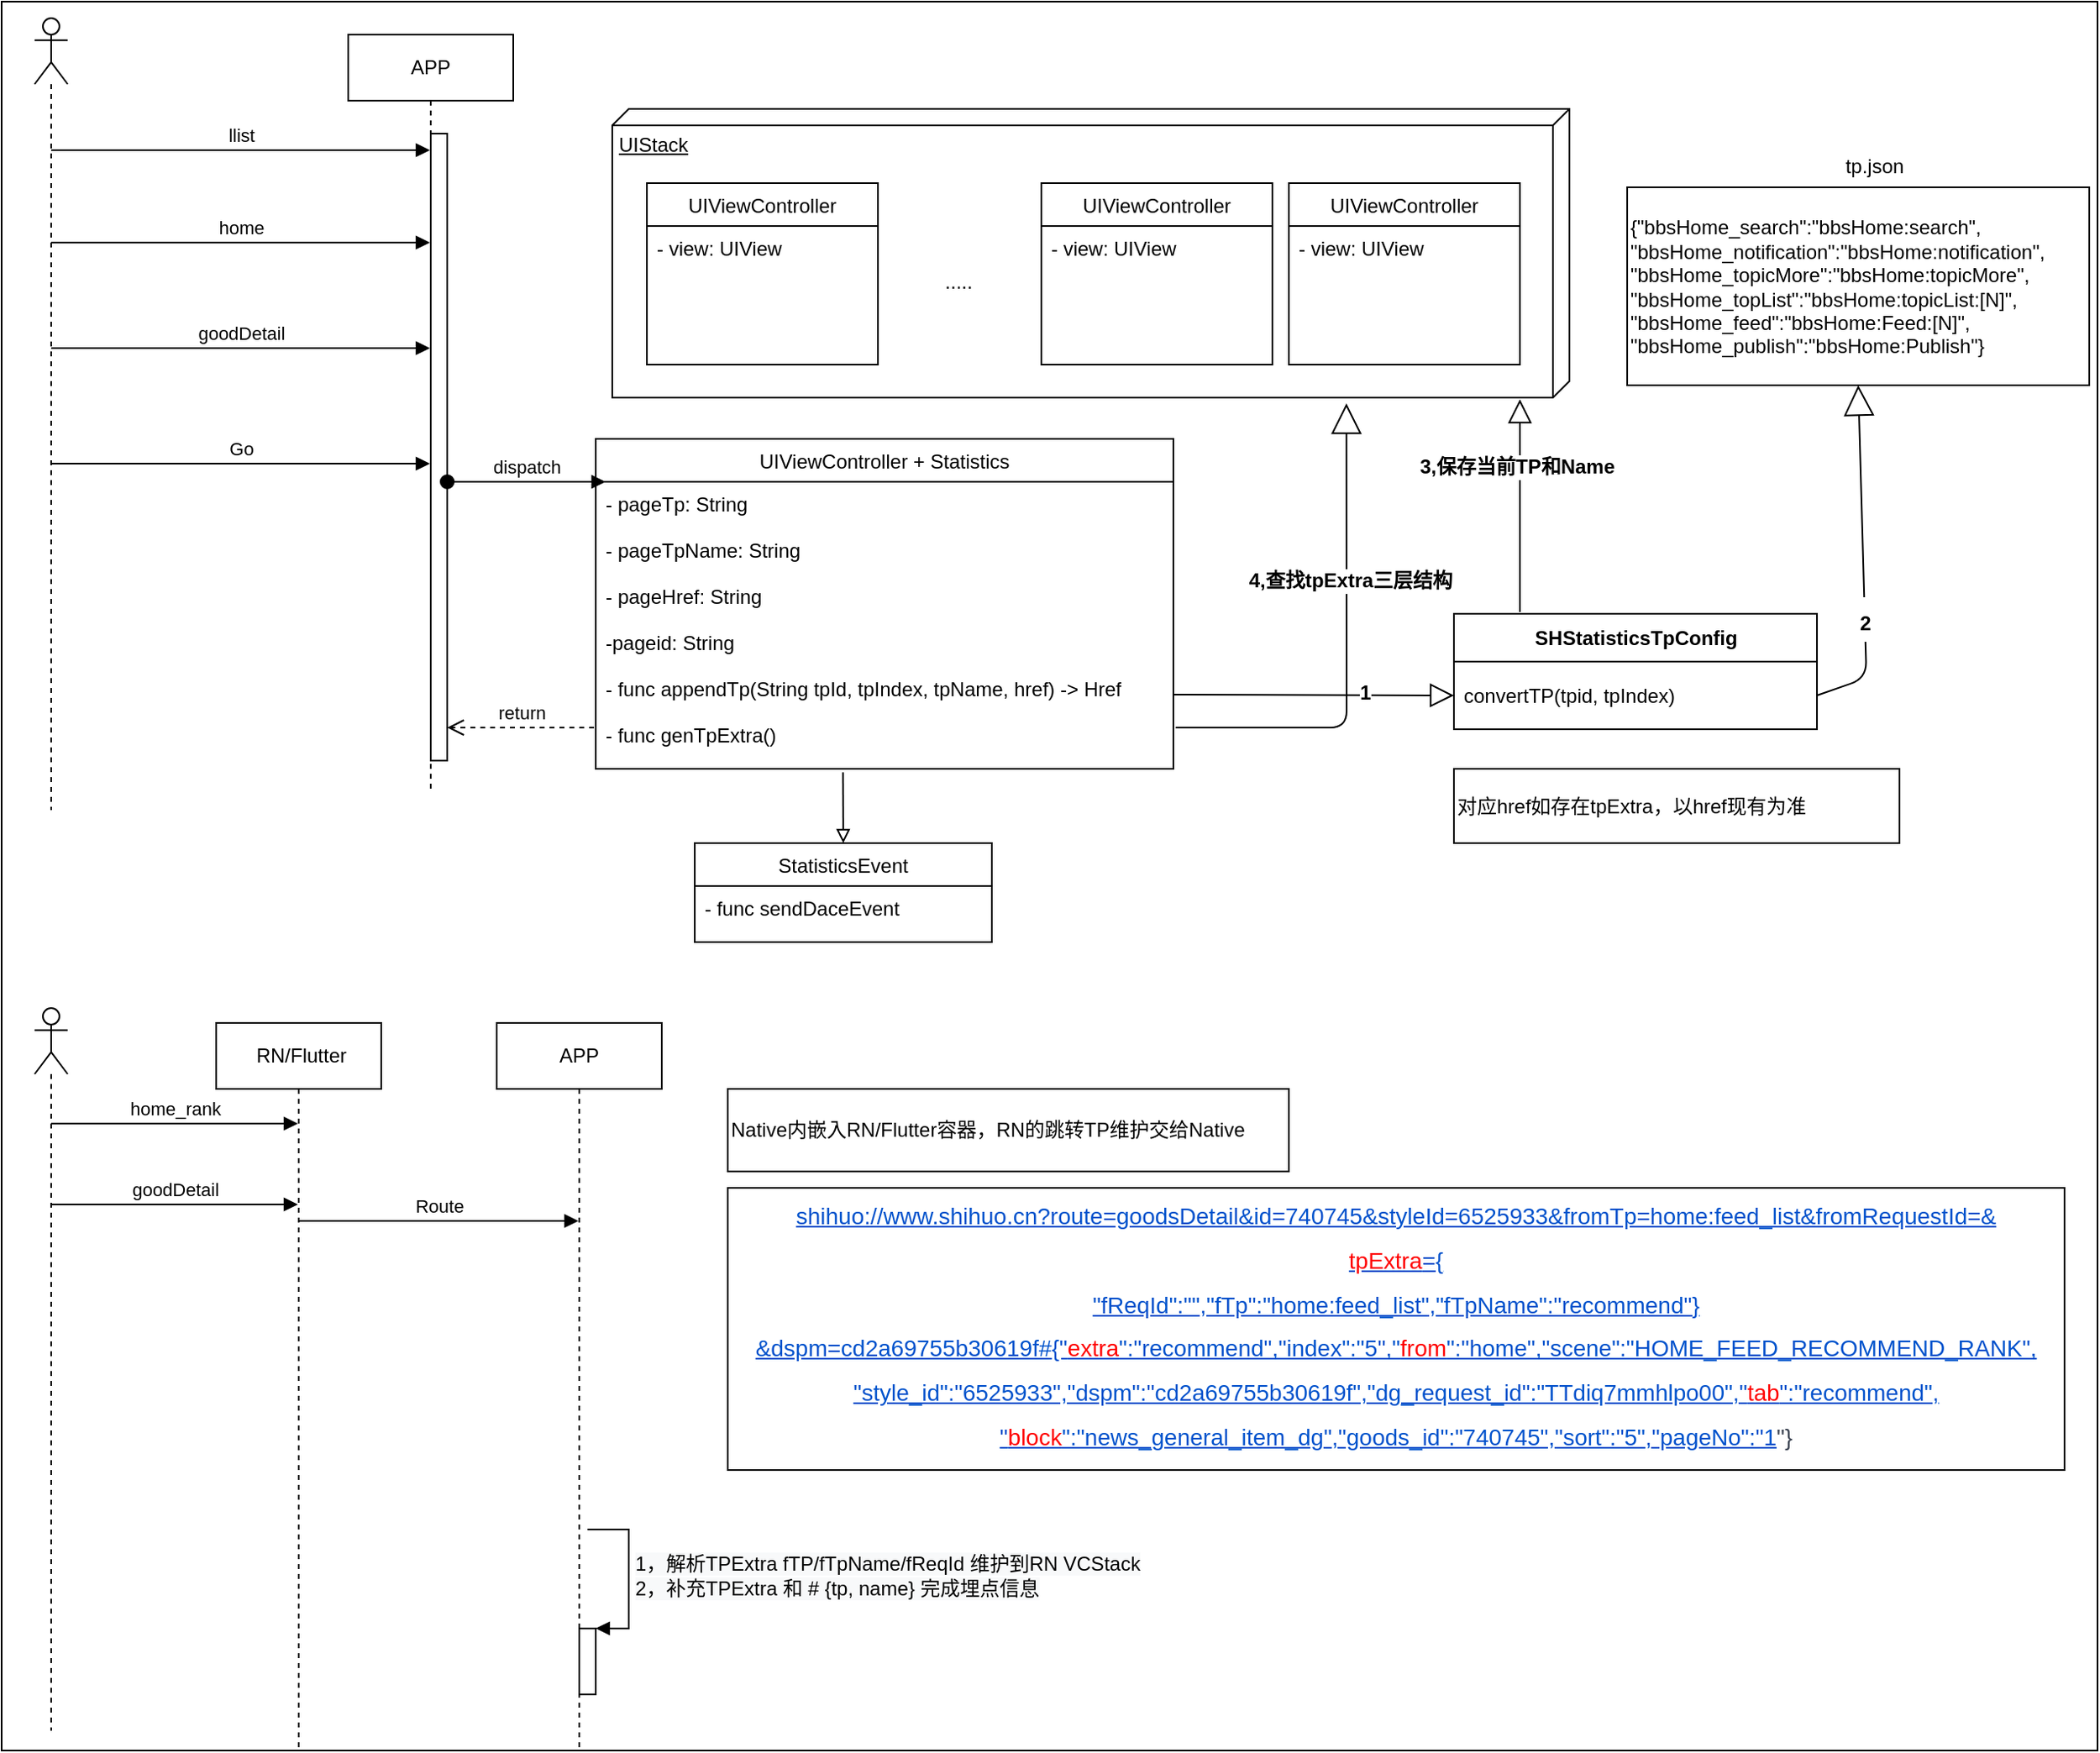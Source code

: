 <mxfile version="13.10.1" type="github">
  <diagram id="Gv3IoVOVaqEcXU43pG7Q" name="Page-1">
    <mxGraphModel dx="1426" dy="714" grid="1" gridSize="10" guides="1" tooltips="1" connect="1" arrows="1" fold="1" page="1" pageScale="1" pageWidth="827" pageHeight="1169" math="0" shadow="0">
      <root>
        <mxCell id="0" />
        <mxCell id="1" parent="0" />
        <mxCell id="IlLnjYoz1TEJVzRONBE5-2" value="" style="rounded=0;whiteSpace=wrap;html=1;" vertex="1" parent="1">
          <mxGeometry x="90" y="110" width="1270" height="1060" as="geometry" />
        </mxCell>
        <mxCell id="ts1Hukwt0rimH9VaoT8l-34" value="UIStack" style="verticalAlign=top;align=left;spacingTop=8;spacingLeft=2;spacingRight=12;shape=cube;size=10;direction=south;fontStyle=4;html=1;" parent="1" vertex="1">
          <mxGeometry x="460" y="175" width="580" height="175" as="geometry" />
        </mxCell>
        <mxCell id="ts1Hukwt0rimH9VaoT8l-12" value="UIViewController" style="swimlane;fontStyle=0;childLayout=stackLayout;horizontal=1;startSize=26;fillColor=none;horizontalStack=0;resizeParent=1;resizeParentMax=0;resizeLast=0;collapsible=1;marginBottom=0;" parent="1" vertex="1">
          <mxGeometry x="481" y="220" width="140" height="110" as="geometry" />
        </mxCell>
        <mxCell id="ts1Hukwt0rimH9VaoT8l-15" value="- view: UIView&#xa;&#xa;" style="text;strokeColor=none;fillColor=none;align=left;verticalAlign=top;spacingLeft=4;spacingRight=4;overflow=hidden;rotatable=0;points=[[0,0.5],[1,0.5]];portConstraint=eastwest;" parent="ts1Hukwt0rimH9VaoT8l-12" vertex="1">
          <mxGeometry y="26" width="140" height="84" as="geometry" />
        </mxCell>
        <mxCell id="ts1Hukwt0rimH9VaoT8l-22" value="UIViewController + Statistics" style="swimlane;fontStyle=0;childLayout=stackLayout;horizontal=1;startSize=26;fillColor=none;horizontalStack=0;resizeParent=1;resizeParentMax=0;resizeLast=0;collapsible=1;marginBottom=0;" parent="1" vertex="1">
          <mxGeometry x="450" y="375" width="350" height="200" as="geometry" />
        </mxCell>
        <mxCell id="ts1Hukwt0rimH9VaoT8l-23" value="- pageTp: String&#xa;&#xa;- pageTpName: String&#xa;&#xa;- pageHref: String&#xa;&#xa;-pageid: String&#xa;&#xa;- func appendTp(String tpId, tpIndex, tpName, href) -&gt; Href&#xa;&#xa;- func genTpExtra()&#xa;" style="text;strokeColor=none;fillColor=none;align=left;verticalAlign=top;spacingLeft=4;spacingRight=4;overflow=hidden;rotatable=0;points=[[0,0.5],[1,0.5]];portConstraint=eastwest;" parent="ts1Hukwt0rimH9VaoT8l-22" vertex="1">
          <mxGeometry y="26" width="350" height="174" as="geometry" />
        </mxCell>
        <mxCell id="ts1Hukwt0rimH9VaoT8l-31" value="UIViewController" style="swimlane;fontStyle=0;childLayout=stackLayout;horizontal=1;startSize=26;fillColor=none;horizontalStack=0;resizeParent=1;resizeParentMax=0;resizeLast=0;collapsible=1;marginBottom=0;" parent="1" vertex="1">
          <mxGeometry x="720" y="220" width="140" height="110" as="geometry" />
        </mxCell>
        <mxCell id="ts1Hukwt0rimH9VaoT8l-32" value="- view: UIView&#xa;&#xa;" style="text;strokeColor=none;fillColor=none;align=left;verticalAlign=top;spacingLeft=4;spacingRight=4;overflow=hidden;rotatable=0;points=[[0,0.5],[1,0.5]];portConstraint=eastwest;" parent="ts1Hukwt0rimH9VaoT8l-31" vertex="1">
          <mxGeometry y="26" width="140" height="84" as="geometry" />
        </mxCell>
        <mxCell id="ts1Hukwt0rimH9VaoT8l-29" value="UIViewController" style="swimlane;fontStyle=0;childLayout=stackLayout;horizontal=1;startSize=26;fillColor=none;horizontalStack=0;resizeParent=1;resizeParentMax=0;resizeLast=0;collapsible=1;marginBottom=0;" parent="1" vertex="1">
          <mxGeometry x="870" y="220" width="140" height="110" as="geometry" />
        </mxCell>
        <mxCell id="ts1Hukwt0rimH9VaoT8l-30" value="- view: UIView&#xa;&#xa;" style="text;strokeColor=none;fillColor=none;align=left;verticalAlign=top;spacingLeft=4;spacingRight=4;overflow=hidden;rotatable=0;points=[[0,0.5],[1,0.5]];portConstraint=eastwest;" parent="ts1Hukwt0rimH9VaoT8l-29" vertex="1">
          <mxGeometry y="26" width="140" height="84" as="geometry" />
        </mxCell>
        <mxCell id="ts1Hukwt0rimH9VaoT8l-35" value="....." style="text;html=1;strokeColor=none;fillColor=none;align=center;verticalAlign=middle;whiteSpace=wrap;rounded=0;" parent="1" vertex="1">
          <mxGeometry x="640" y="270" width="60" height="20" as="geometry" />
        </mxCell>
        <mxCell id="ts1Hukwt0rimH9VaoT8l-36" value="" style="shape=umlLifeline;participant=umlActor;perimeter=lifelinePerimeter;whiteSpace=wrap;html=1;container=1;collapsible=0;recursiveResize=0;verticalAlign=top;spacingTop=36;outlineConnect=0;" parent="1" vertex="1">
          <mxGeometry x="110" y="120" width="20" height="480" as="geometry" />
        </mxCell>
        <mxCell id="ts1Hukwt0rimH9VaoT8l-43" value="home" style="html=1;verticalAlign=bottom;endArrow=block;" parent="ts1Hukwt0rimH9VaoT8l-36" edge="1">
          <mxGeometry width="80" relative="1" as="geometry">
            <mxPoint x="10" y="136" as="sourcePoint" />
            <mxPoint x="239.5" y="136" as="targetPoint" />
          </mxGeometry>
        </mxCell>
        <mxCell id="ts1Hukwt0rimH9VaoT8l-39" value="APP" style="shape=umlLifeline;perimeter=lifelinePerimeter;whiteSpace=wrap;html=1;container=1;collapsible=0;recursiveResize=0;outlineConnect=0;" parent="1" vertex="1">
          <mxGeometry x="300" y="130" width="100" height="460" as="geometry" />
        </mxCell>
        <mxCell id="ts1Hukwt0rimH9VaoT8l-54" value="" style="html=1;points=[];perimeter=orthogonalPerimeter;" parent="ts1Hukwt0rimH9VaoT8l-39" vertex="1">
          <mxGeometry x="50" y="60" width="10" height="380" as="geometry" />
        </mxCell>
        <mxCell id="ts1Hukwt0rimH9VaoT8l-58" value="return" style="html=1;verticalAlign=bottom;endArrow=open;dashed=1;endSize=8;" parent="ts1Hukwt0rimH9VaoT8l-39" edge="1">
          <mxGeometry relative="1" as="geometry">
            <mxPoint x="149" y="420" as="sourcePoint" />
            <mxPoint x="60" y="420" as="targetPoint" />
          </mxGeometry>
        </mxCell>
        <mxCell id="ts1Hukwt0rimH9VaoT8l-44" value="llist" style="html=1;verticalAlign=bottom;endArrow=block;" parent="1" edge="1">
          <mxGeometry width="80" relative="1" as="geometry">
            <mxPoint x="120" y="200" as="sourcePoint" />
            <mxPoint x="349.5" y="200" as="targetPoint" />
          </mxGeometry>
        </mxCell>
        <mxCell id="ts1Hukwt0rimH9VaoT8l-45" value="goodDetail" style="html=1;verticalAlign=bottom;endArrow=block;" parent="1" edge="1">
          <mxGeometry width="80" relative="1" as="geometry">
            <mxPoint x="120" y="320" as="sourcePoint" />
            <mxPoint x="349.5" y="320" as="targetPoint" />
          </mxGeometry>
        </mxCell>
        <mxCell id="ts1Hukwt0rimH9VaoT8l-46" value="Go" style="html=1;verticalAlign=bottom;endArrow=block;" parent="1" target="ts1Hukwt0rimH9VaoT8l-39" edge="1">
          <mxGeometry width="80" relative="1" as="geometry">
            <mxPoint x="120" y="390" as="sourcePoint" />
            <mxPoint x="349.5" y="390" as="targetPoint" />
          </mxGeometry>
        </mxCell>
        <mxCell id="ts1Hukwt0rimH9VaoT8l-63" value="StatisticsEvent" style="swimlane;fontStyle=0;childLayout=stackLayout;horizontal=1;startSize=26;fillColor=none;horizontalStack=0;resizeParent=1;resizeParentMax=0;resizeLast=0;collapsible=1;marginBottom=0;" parent="1" vertex="1">
          <mxGeometry x="510" y="620" width="180" height="60" as="geometry" />
        </mxCell>
        <mxCell id="ts1Hukwt0rimH9VaoT8l-64" value="- func sendDaceEvent&#xa;" style="text;strokeColor=none;fillColor=none;align=left;verticalAlign=top;spacingLeft=4;spacingRight=4;overflow=hidden;rotatable=0;points=[[0,0.5],[1,0.5]];portConstraint=eastwest;" parent="ts1Hukwt0rimH9VaoT8l-63" vertex="1">
          <mxGeometry y="26" width="180" height="34" as="geometry" />
        </mxCell>
        <mxCell id="ts1Hukwt0rimH9VaoT8l-67" value="" style="endArrow=block;html=1;exitX=0.428;exitY=1.012;exitDx=0;exitDy=0;exitPerimeter=0;entryX=0.5;entryY=0;entryDx=0;entryDy=0;endFill=0;" parent="1" source="ts1Hukwt0rimH9VaoT8l-23" target="ts1Hukwt0rimH9VaoT8l-63" edge="1">
          <mxGeometry width="50" height="50" relative="1" as="geometry">
            <mxPoint x="660" y="616" as="sourcePoint" />
            <mxPoint x="536" y="586" as="targetPoint" />
          </mxGeometry>
        </mxCell>
        <mxCell id="ts1Hukwt0rimH9VaoT8l-68" value="&lt;font face=&quot;helvetica, lucida grande, lucida, verdana, sans-serif&quot;&gt;&lt;span style=&quot;font-size: 12px&quot;&gt;&lt;b&gt;4,查找tpExtra三层结构&lt;/b&gt;&lt;/span&gt;&lt;/font&gt;" style="endArrow=block;endSize=16;endFill=0;html=1;exitX=1.004;exitY=0.856;exitDx=0;exitDy=0;exitPerimeter=0;entryX=1.02;entryY=0.233;entryDx=0;entryDy=0;entryPerimeter=0;" parent="1" source="ts1Hukwt0rimH9VaoT8l-23" target="ts1Hukwt0rimH9VaoT8l-34" edge="1">
          <mxGeometry x="0.284" y="-2" width="160" relative="1" as="geometry">
            <mxPoint x="779.98" y="440" as="sourcePoint" />
            <mxPoint x="840" y="350" as="targetPoint" />
            <Array as="points">
              <mxPoint x="905" y="550" />
            </Array>
            <mxPoint as="offset" />
          </mxGeometry>
        </mxCell>
        <mxCell id="ts1Hukwt0rimH9VaoT8l-69" value="&lt;span&gt;对应href如存在tpExtra，以href现有为准&lt;br&gt;&lt;/span&gt;" style="rounded=0;whiteSpace=wrap;html=1;align=left;" parent="1" vertex="1">
          <mxGeometry x="970" y="575" width="270" height="45" as="geometry" />
        </mxCell>
        <mxCell id="ts1Hukwt0rimH9VaoT8l-70" value="&lt;span&gt;Native内嵌入RN/Flutter容器，RN的跳转TP维护交给Native&lt;br&gt;&lt;/span&gt;" style="rounded=0;whiteSpace=wrap;html=1;align=left;" parent="1" vertex="1">
          <mxGeometry x="530" y="769" width="340" height="50" as="geometry" />
        </mxCell>
        <mxCell id="aAOs8Qah9MS43MJjV7gb-3" value="{&quot;bbsHome_search&quot;:&quot;bbsHome:search&quot;,&lt;br&gt;&quot;bbsHome_notification&quot;:&quot;bbsHome:notification&quot;,&lt;br&gt;&quot;bbsHome_topicMore&quot;:&quot;bbsHome:topicMore&quot;,&lt;br&gt;&quot;bbsHome_topList&quot;:&quot;bbsHome:topicList:[N]&quot;,&lt;br&gt;&quot;bbsHome_feed&quot;:&quot;bbsHome:Feed:[N]&quot;,&lt;br&gt;&quot;bbsHome_publish&quot;:&quot;bbsHome:Publish&quot;}" style="rounded=0;whiteSpace=wrap;html=1;align=left;" parent="1" vertex="1">
          <mxGeometry x="1075" y="222.5" width="280" height="120" as="geometry" />
        </mxCell>
        <mxCell id="aAOs8Qah9MS43MJjV7gb-4" value="&lt;h1 id=&quot;titleHeading&quot; style=&quot;margin: 0px ; background-position: 0px 0px&quot;&gt;&lt;font face=&quot;helvetica, lucida grande, lucida, verdana, sans-serif&quot; style=&quot;font-size: 12px&quot;&gt;2&lt;/font&gt;&lt;/h1&gt;" style="endArrow=block;endSize=16;endFill=0;html=1;entryX=0.5;entryY=1;entryDx=0;entryDy=0;exitX=1;exitY=0.5;exitDx=0;exitDy=0;" parent="1" source="eeAnzONCxsYa2-fCLRi9-8" target="aAOs8Qah9MS43MJjV7gb-3" edge="1">
          <mxGeometry x="-0.349" width="160" relative="1" as="geometry">
            <mxPoint x="1162" y="531.5" as="sourcePoint" />
            <mxPoint x="772.02" y="320" as="targetPoint" />
            <Array as="points">
              <mxPoint x="1220" y="520" />
            </Array>
            <mxPoint as="offset" />
          </mxGeometry>
        </mxCell>
        <mxCell id="aAOs8Qah9MS43MJjV7gb-5" value="tp.json" style="text;html=1;strokeColor=none;fillColor=none;align=center;verticalAlign=middle;whiteSpace=wrap;rounded=0;" parent="1" vertex="1">
          <mxGeometry x="1200" y="200" width="50" height="20" as="geometry" />
        </mxCell>
        <mxCell id="OzCxuIW4rJWoH-lSTNHB-1" value="" style="shape=umlLifeline;participant=umlActor;perimeter=lifelinePerimeter;whiteSpace=wrap;html=1;container=1;collapsible=0;recursiveResize=0;verticalAlign=top;spacingTop=36;outlineConnect=0;" parent="1" vertex="1">
          <mxGeometry x="110" y="720" width="20" height="438" as="geometry" />
        </mxCell>
        <mxCell id="OzCxuIW4rJWoH-lSTNHB-2" value="home_rank" style="html=1;verticalAlign=bottom;endArrow=block;" parent="OzCxuIW4rJWoH-lSTNHB-1" target="OzCxuIW4rJWoH-lSTNHB-3" edge="1">
          <mxGeometry width="80" relative="1" as="geometry">
            <mxPoint x="10" y="70" as="sourcePoint" />
            <mxPoint x="90" y="70" as="targetPoint" />
          </mxGeometry>
        </mxCell>
        <mxCell id="OzCxuIW4rJWoH-lSTNHB-3" value="&amp;nbsp;RN/Flutter" style="shape=umlLifeline;perimeter=lifelinePerimeter;whiteSpace=wrap;html=1;container=1;collapsible=0;recursiveResize=0;outlineConnect=0;" parent="1" vertex="1">
          <mxGeometry x="220" y="729" width="100" height="440" as="geometry" />
        </mxCell>
        <mxCell id="OzCxuIW4rJWoH-lSTNHB-7" value="APP" style="shape=umlLifeline;perimeter=lifelinePerimeter;whiteSpace=wrap;html=1;container=1;collapsible=0;recursiveResize=0;outlineConnect=0;" parent="1" vertex="1">
          <mxGeometry x="390" y="729" width="100" height="440" as="geometry" />
        </mxCell>
        <mxCell id="OzCxuIW4rJWoH-lSTNHB-17" value="" style="html=1;points=[];perimeter=orthogonalPerimeter;" parent="OzCxuIW4rJWoH-lSTNHB-7" vertex="1">
          <mxGeometry x="50" y="367" width="10" height="40" as="geometry" />
        </mxCell>
        <mxCell id="OzCxuIW4rJWoH-lSTNHB-18" value="&lt;span style=&quot;font-size: 12px ; background-color: rgb(248 , 249 , 250)&quot;&gt;1，解析TPExtra fTP/fTpName/fReqId 维护到RN VCStack&lt;/span&gt;&lt;br style=&quot;font-size: 12px ; background-color: rgb(248 , 249 , 250)&quot;&gt;&lt;span style=&quot;font-size: 12px ; background-color: rgb(248 , 249 , 250)&quot;&gt;2，补充TPExtra 和 # {tp, name} 完成埋点信息&lt;/span&gt;" style="edgeStyle=orthogonalEdgeStyle;html=1;align=left;spacingLeft=2;endArrow=block;rounded=0;entryX=1;entryY=0;" parent="OzCxuIW4rJWoH-lSTNHB-7" target="OzCxuIW4rJWoH-lSTNHB-17" edge="1">
          <mxGeometry relative="1" as="geometry">
            <mxPoint x="55" y="307" as="sourcePoint" />
            <Array as="points">
              <mxPoint x="55" y="307" />
              <mxPoint x="80" y="307" />
              <mxPoint x="80" y="367" />
            </Array>
          </mxGeometry>
        </mxCell>
        <mxCell id="OzCxuIW4rJWoH-lSTNHB-15" value="goodDetail" style="html=1;verticalAlign=bottom;endArrow=block;" parent="1" edge="1">
          <mxGeometry width="80" relative="1" as="geometry">
            <mxPoint x="120" y="839" as="sourcePoint" />
            <mxPoint x="269.5" y="839" as="targetPoint" />
          </mxGeometry>
        </mxCell>
        <mxCell id="OzCxuIW4rJWoH-lSTNHB-16" value="Route" style="html=1;verticalAlign=bottom;endArrow=block;" parent="1" target="OzCxuIW4rJWoH-lSTNHB-7" edge="1">
          <mxGeometry width="80" relative="1" as="geometry">
            <mxPoint x="270" y="849" as="sourcePoint" />
            <mxPoint x="419.5" y="849" as="targetPoint" />
          </mxGeometry>
        </mxCell>
        <mxCell id="OzCxuIW4rJWoH-lSTNHB-19" value="&lt;p style=&quot;margin: 10px 0px 0px ; padding: 0px ; color: rgb(23 , 43 , 77) ; font-family: , , &amp;#34;segoe ui&amp;#34; , &amp;#34;roboto&amp;#34; , &amp;#34;oxygen&amp;#34; , &amp;#34;ubuntu&amp;#34; , &amp;#34;fira sans&amp;#34; , &amp;#34;droid sans&amp;#34; , &amp;#34;helvetica neue&amp;#34; , sans-serif ; font-size: 14px ; background-color: rgb(255 , 255 , 255)&quot;&gt;&lt;span style=&quot;color: rgb(59 , 67 , 81)&quot;&gt;&lt;a style=&quot;color: rgb(0 , 82 , 204)&quot;&gt;shihuo://www.shihuo.cn?route=goodsDetail&amp;amp;id=740745&amp;amp;styleId=6525933&amp;amp;fromTp=home:feed_list&amp;amp;fromRequestId=&amp;amp;&lt;/a&gt;&lt;/span&gt;&lt;/p&gt;&lt;p style=&quot;margin: 10px 0px 0px ; padding: 0px ; color: rgb(23 , 43 , 77) ; font-family: , , &amp;#34;segoe ui&amp;#34; , &amp;#34;roboto&amp;#34; , &amp;#34;oxygen&amp;#34; , &amp;#34;ubuntu&amp;#34; , &amp;#34;fira sans&amp;#34; , &amp;#34;droid sans&amp;#34; , &amp;#34;helvetica neue&amp;#34; , sans-serif ; font-size: 14px ; background-color: rgb(255 , 255 , 255)&quot;&gt;&lt;span style=&quot;color: rgb(59 , 67 , 81)&quot;&gt;&lt;a style=&quot;color: rgb(0 , 82 , 204)&quot;&gt;&lt;span style=&quot;color: rgb(255 , 0 , 0)&quot;&gt;tpExtra&lt;/span&gt;={&lt;/a&gt;&lt;/span&gt;&lt;/p&gt;&lt;p style=&quot;margin: 10px 0px 0px ; padding: 0px ; color: rgb(23 , 43 , 77) ; font-family: , , &amp;#34;segoe ui&amp;#34; , &amp;#34;roboto&amp;#34; , &amp;#34;oxygen&amp;#34; , &amp;#34;ubuntu&amp;#34; , &amp;#34;fira sans&amp;#34; , &amp;#34;droid sans&amp;#34; , &amp;#34;helvetica neue&amp;#34; , sans-serif ; font-size: 14px ; background-color: rgb(255 , 255 , 255)&quot;&gt;&lt;span style=&quot;color: rgb(59 , 67 , 81)&quot;&gt;&lt;a style=&quot;color: rgb(0 , 82 , 204)&quot;&gt;&quot;fReqId&quot;:&quot;&quot;,&quot;fTp&quot;:&quot;home:feed_list&quot;,&quot;fTpName&quot;:&quot;recommend&quot;}&lt;/a&gt;&lt;/span&gt;&lt;/p&gt;&lt;p style=&quot;margin: 10px 0px 0px ; padding: 0px ; color: rgb(23 , 43 , 77) ; font-family: , , &amp;#34;segoe ui&amp;#34; , &amp;#34;roboto&amp;#34; , &amp;#34;oxygen&amp;#34; , &amp;#34;ubuntu&amp;#34; , &amp;#34;fira sans&amp;#34; , &amp;#34;droid sans&amp;#34; , &amp;#34;helvetica neue&amp;#34; , sans-serif ; font-size: 14px ; background-color: rgb(255 , 255 , 255)&quot;&gt;&lt;span style=&quot;color: rgb(59 , 67 , 81)&quot;&gt;&lt;a style=&quot;color: rgb(0 , 82 , 204)&quot;&gt;&amp;amp;dspm=cd2a69755b30619f#&lt;/a&gt;&lt;/span&gt;&lt;a style=&quot;color: rgb(0 , 82 , 204)&quot;&gt;{&quot;&lt;span style=&quot;color: rgb(255 , 0 , 0)&quot;&gt;extra&lt;/span&gt;&quot;:&quot;recommend&quot;,&quot;index&quot;:&quot;5&quot;,&quot;&lt;span style=&quot;color: rgb(255 , 0 , 0)&quot;&gt;from&lt;/span&gt;&quot;:&quot;home&quot;,&quot;scene&quot;:&quot;HOME_FEED_RECOMMEND_RANK&quot;,&lt;/a&gt;&lt;/p&gt;&lt;p style=&quot;margin: 10px 0px 0px ; padding: 0px ; color: rgb(23 , 43 , 77) ; font-family: , , &amp;#34;segoe ui&amp;#34; , &amp;#34;roboto&amp;#34; , &amp;#34;oxygen&amp;#34; , &amp;#34;ubuntu&amp;#34; , &amp;#34;fira sans&amp;#34; , &amp;#34;droid sans&amp;#34; , &amp;#34;helvetica neue&amp;#34; , sans-serif ; font-size: 14px ; background-color: rgb(255 , 255 , 255)&quot;&gt;&lt;a style=&quot;color: rgb(0 , 82 , 204)&quot;&gt;&quot;style_id&quot;:&quot;6525933&quot;,&quot;dspm&quot;:&quot;cd2a69755b30619f&quot;,&quot;dg_request_id&quot;:&quot;TTdiq7mmhlpo00&quot;,&quot;&lt;span style=&quot;color: rgb(255 , 0 , 0)&quot;&gt;tab&lt;/span&gt;&quot;:&quot;recommend&quot;,&lt;/a&gt;&lt;/p&gt;&lt;p style=&quot;margin: 10px 0px 0px ; padding: 0px ; color: rgb(23 , 43 , 77) ; font-family: , , &amp;#34;segoe ui&amp;#34; , &amp;#34;roboto&amp;#34; , &amp;#34;oxygen&amp;#34; , &amp;#34;ubuntu&amp;#34; , &amp;#34;fira sans&amp;#34; , &amp;#34;droid sans&amp;#34; , &amp;#34;helvetica neue&amp;#34; , sans-serif ; font-size: 14px ; background-color: rgb(255 , 255 , 255)&quot;&gt;&lt;a style=&quot;color: rgb(0 , 82 , 204)&quot;&gt;&quot;&lt;span style=&quot;color: rgb(255 , 0 , 0)&quot;&gt;block&lt;/span&gt;&quot;:&quot;news_general_item_dg&quot;,&quot;goods_id&quot;:&quot;740745&quot;,&quot;sort&quot;:&quot;5&quot;,&quot;pageNo&quot;:&quot;1&lt;/a&gt;&lt;span style=&quot;color: rgb(59 , 67 , 81)&quot;&gt;&quot;}&lt;/span&gt;&lt;/p&gt;&lt;div&gt;&lt;span style=&quot;color: rgb(59 , 67 , 81)&quot;&gt;&lt;br&gt;&lt;/span&gt;&lt;/div&gt;" style="rounded=0;whiteSpace=wrap;html=1;" parent="1" vertex="1">
          <mxGeometry x="530" y="829" width="810" height="171" as="geometry" />
        </mxCell>
        <mxCell id="eeAnzONCxsYa2-fCLRi9-6" value="SHStatisticsTpConfig" style="swimlane;fontStyle=1;align=center;verticalAlign=middle;childLayout=stackLayout;horizontal=1;startSize=29;horizontalStack=0;resizeParent=1;resizeParentMax=0;resizeLast=0;collapsible=0;marginBottom=0;html=1;" parent="1" vertex="1">
          <mxGeometry x="970" y="481" width="220" height="70" as="geometry" />
        </mxCell>
        <mxCell id="eeAnzONCxsYa2-fCLRi9-8" value="convertTP(tpid, tpIndex)" style="text;html=1;strokeColor=none;fillColor=none;align=left;verticalAlign=middle;spacingLeft=4;spacingRight=4;overflow=hidden;rotatable=0;points=[[0,0.5],[1,0.5]];portConstraint=eastwest;" parent="eeAnzONCxsYa2-fCLRi9-6" vertex="1">
          <mxGeometry y="29" width="220" height="41" as="geometry" />
        </mxCell>
        <mxCell id="eeAnzONCxsYa2-fCLRi9-9" value="" style="endArrow=block;endFill=0;endSize=12;html=1;entryX=0;entryY=0.5;entryDx=0;entryDy=0;" parent="1" target="eeAnzONCxsYa2-fCLRi9-8" edge="1">
          <mxGeometry width="160" relative="1" as="geometry">
            <mxPoint x="800" y="530" as="sourcePoint" />
            <mxPoint x="960" y="530" as="targetPoint" />
          </mxGeometry>
        </mxCell>
        <mxCell id="BWwQOAWyueGwMygbzlwQ-1" value="1" style="edgeLabel;html=1;align=center;verticalAlign=middle;resizable=0;points=[];fontSize=12;fontStyle=1" parent="eeAnzONCxsYa2-fCLRi9-9" vertex="1" connectable="0">
          <mxGeometry x="0.364" y="2" relative="1" as="geometry">
            <mxPoint as="offset" />
          </mxGeometry>
        </mxCell>
        <mxCell id="ts1Hukwt0rimH9VaoT8l-57" value="dispatch" style="html=1;verticalAlign=bottom;startArrow=oval;startFill=1;endArrow=block;startSize=8;entryX=0.017;entryY=0;entryDx=0;entryDy=0;entryPerimeter=0;" parent="1" target="ts1Hukwt0rimH9VaoT8l-23" edge="1">
          <mxGeometry width="60" relative="1" as="geometry">
            <mxPoint x="360" y="401" as="sourcePoint" />
            <mxPoint x="420" y="490" as="targetPoint" />
          </mxGeometry>
        </mxCell>
        <mxCell id="BWwQOAWyueGwMygbzlwQ-4" value="" style="endArrow=block;endFill=0;endSize=12;html=1;" parent="1" edge="1">
          <mxGeometry width="160" relative="1" as="geometry">
            <mxPoint x="1010" y="480" as="sourcePoint" />
            <mxPoint x="1010" y="351" as="targetPoint" />
          </mxGeometry>
        </mxCell>
        <mxCell id="BWwQOAWyueGwMygbzlwQ-5" value="3,保存当前TP和Name" style="edgeLabel;html=1;align=center;verticalAlign=middle;resizable=0;points=[];fontSize=12;fontStyle=1" parent="BWwQOAWyueGwMygbzlwQ-4" vertex="1" connectable="0">
          <mxGeometry x="0.364" y="2" relative="1" as="geometry">
            <mxPoint as="offset" />
          </mxGeometry>
        </mxCell>
      </root>
    </mxGraphModel>
  </diagram>
</mxfile>
